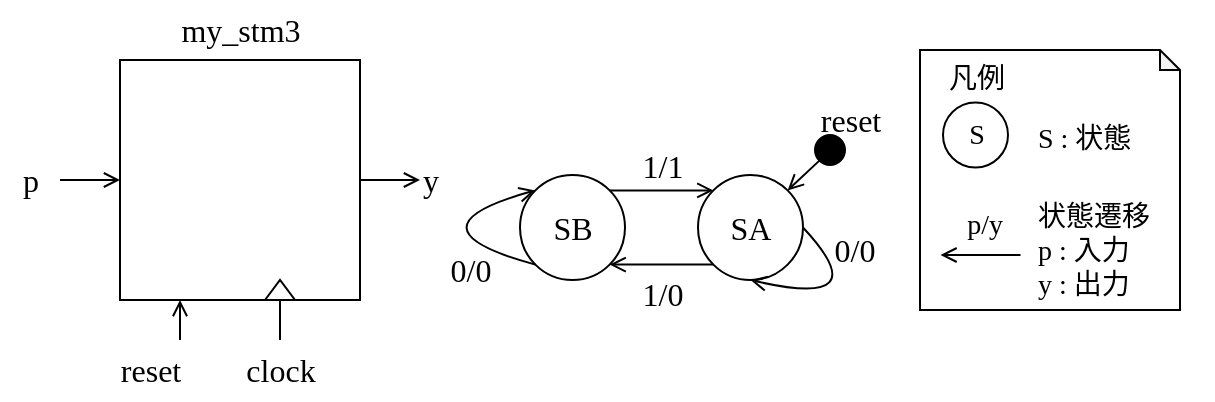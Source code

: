<mxfile>
    <diagram id="QMNwIq3Yd1SpAA4LmWfU" name="ページ1">
        <mxGraphModel dx="1066" dy="435" grid="0" gridSize="10" guides="1" tooltips="1" connect="1" arrows="1" fold="1" page="1" pageScale="1" pageWidth="827" pageHeight="1169" math="1" shadow="0">
            <root>
                <mxCell id="0"/>
                <mxCell id="1" parent="0"/>
                <mxCell id="74" value="" style="shape=note;whiteSpace=wrap;html=1;backgroundOutline=1;darkOpacity=0.05;fontFamily=Helvetica;fontSize=11;fontColor=default;labelBackgroundColor=default;size=10;" parent="1" vertex="1">
                    <mxGeometry x="550" y="300" width="130" height="130" as="geometry"/>
                </mxCell>
                <mxCell id="3" style="edgeStyle=none;html=1;exitX=0;exitY=0.5;exitDx=0;exitDy=0;endArrow=none;endFill=0;startArrow=open;startFill=0;labelBackgroundColor=none;fontFamily=Lucida Console;" parent="1" source="2" edge="1">
                    <mxGeometry relative="1" as="geometry">
                        <mxPoint x="120" y="365" as="targetPoint"/>
                    </mxGeometry>
                </mxCell>
                <mxCell id="12" style="edgeStyle=none;html=1;exitX=1;exitY=0.5;exitDx=0;exitDy=0;endArrow=open;endFill=0;labelBackgroundColor=none;fontFamily=Lucida Console;" parent="1" source="2" edge="1">
                    <mxGeometry relative="1" as="geometry">
                        <mxPoint x="300" y="365" as="targetPoint"/>
                    </mxGeometry>
                </mxCell>
                <mxCell id="20" style="edgeStyle=none;shape=connector;rounded=1;html=1;exitX=0.25;exitY=1;exitDx=0;exitDy=0;strokeColor=default;align=center;verticalAlign=middle;fontFamily=Lucida Console;fontSize=11;fontColor=default;labelBackgroundColor=none;startArrow=open;startFill=0;endArrow=none;endFill=0;" parent="1" source="2" edge="1">
                    <mxGeometry relative="1" as="geometry">
                        <mxPoint x="180" y="445" as="targetPoint"/>
                    </mxGeometry>
                </mxCell>
                <mxCell id="2" value="" style="rounded=0;whiteSpace=wrap;html=1;labelBackgroundColor=none;fontFamily=Lucida Console;" parent="1" vertex="1">
                    <mxGeometry x="150" y="305" width="120" height="120" as="geometry"/>
                </mxCell>
                <mxCell id="6" value="&lt;font&gt;my_stm3&lt;/font&gt;" style="text;html=1;align=center;verticalAlign=middle;resizable=0;points=[];autosize=1;strokeColor=none;fillColor=none;fontSize=16;fontFamily=Lucida Console;labelBackgroundColor=none;" parent="1" vertex="1">
                    <mxGeometry x="165" y="275" width="90" height="30" as="geometry"/>
                </mxCell>
                <mxCell id="7" value="&lt;font&gt;p&lt;/font&gt;" style="text;html=1;align=center;verticalAlign=middle;resizable=0;points=[];autosize=1;strokeColor=none;fillColor=none;fontSize=16;fontFamily=Lucida Console;labelBackgroundColor=none;" parent="1" vertex="1">
                    <mxGeometry x="90" y="350" width="30" height="30" as="geometry"/>
                </mxCell>
                <mxCell id="13" value="&lt;font&gt;y&lt;/font&gt;" style="text;html=1;align=center;verticalAlign=middle;resizable=0;points=[];autosize=1;strokeColor=none;fillColor=none;fontSize=16;fontFamily=Lucida Console;labelBackgroundColor=none;" parent="1" vertex="1">
                    <mxGeometry x="290" y="350" width="30" height="30" as="geometry"/>
                </mxCell>
                <mxCell id="15" style="edgeStyle=none;html=1;exitX=0;exitY=0.5;exitDx=0;exitDy=0;startArrow=none;startFill=0;endArrow=none;endFill=0;labelBackgroundColor=none;fontFamily=Lucida Console;" parent="1" source="14" edge="1">
                    <mxGeometry relative="1" as="geometry">
                        <mxPoint x="230" y="445" as="targetPoint"/>
                    </mxGeometry>
                </mxCell>
                <mxCell id="14" value="" style="triangle;whiteSpace=wrap;html=1;rotation=-90;labelBackgroundColor=none;fontFamily=Lucida Console;" parent="1" vertex="1">
                    <mxGeometry x="225" y="412.5" width="10" height="15" as="geometry"/>
                </mxCell>
                <mxCell id="16" value="&lt;font&gt;clock&lt;/font&gt;" style="text;html=1;align=center;verticalAlign=middle;resizable=0;points=[];autosize=1;strokeColor=none;fillColor=none;fontSize=16;fontFamily=Lucida Console;labelBackgroundColor=none;" parent="1" vertex="1">
                    <mxGeometry x="195" y="445" width="70" height="30" as="geometry"/>
                </mxCell>
                <mxCell id="21" value="&lt;font&gt;reset&lt;/font&gt;" style="text;html=1;align=center;verticalAlign=middle;resizable=0;points=[];autosize=1;strokeColor=none;fillColor=none;fontSize=16;fontFamily=Lucida Console;labelBackgroundColor=none;" parent="1" vertex="1">
                    <mxGeometry x="130" y="445" width="70" height="30" as="geometry"/>
                </mxCell>
                <mxCell id="23" value="S" style="ellipse;whiteSpace=wrap;html=1;aspect=fixed;fontFamily=Lucida Console;fontSize=14;fontColor=default;labelBackgroundColor=none;" parent="1" vertex="1">
                    <mxGeometry x="561.5" y="326.25" width="32.5" height="32.5" as="geometry"/>
                </mxCell>
                <mxCell id="40" style="edgeStyle=none;shape=connector;rounded=0;html=1;strokeColor=default;align=center;verticalAlign=middle;fontFamily=Lucida Console;fontSize=14;fontColor=default;labelBackgroundColor=none;startArrow=none;startFill=0;endArrow=open;endFill=0;curved=1;" parent="1" edge="1">
                    <mxGeometry relative="1" as="geometry">
                        <mxPoint x="600.25" y="402.5" as="sourcePoint"/>
                        <mxPoint x="560.25" y="402.5" as="targetPoint"/>
                        <Array as="points"/>
                    </mxGeometry>
                </mxCell>
                <mxCell id="42" value="p/y" style="text;html=1;align=center;verticalAlign=middle;resizable=0;points=[];autosize=1;strokeColor=none;fillColor=none;fontFamily=Lucida Console;fontSize=14;fontColor=default;labelBackgroundColor=none;" parent="1" vertex="1">
                    <mxGeometry x="556.5" y="372.5" width="50" height="30" as="geometry"/>
                </mxCell>
                <mxCell id="43" value="凡例" style="text;html=1;align=center;verticalAlign=middle;resizable=0;points=[];autosize=1;strokeColor=none;fillColor=none;fontFamily=Lucida Console;fontSize=14;fontColor=default;labelBackgroundColor=none;" parent="1" vertex="1">
                    <mxGeometry x="552.75" y="300" width="50" height="30" as="geometry"/>
                </mxCell>
                <mxCell id="63" value="S : 状態" style="text;html=1;align=left;verticalAlign=middle;resizable=0;points=[];autosize=1;strokeColor=none;fillColor=none;fontFamily=Lucida Console;fontSize=14;fontColor=default;labelBackgroundColor=default;" parent="1" vertex="1">
                    <mxGeometry x="606.5" y="330" width="90" height="30" as="geometry"/>
                </mxCell>
                <mxCell id="65" value="状態遷移&lt;div&gt;p : 入力&lt;/div&gt;&lt;div&gt;y : 出力&lt;/div&gt;" style="text;html=1;align=left;verticalAlign=middle;resizable=0;points=[];autosize=1;strokeColor=none;fillColor=none;fontFamily=Lucida Console;fontSize=14;fontColor=default;labelBackgroundColor=default;" parent="1" vertex="1">
                    <mxGeometry x="606.5" y="371.25" width="90" height="60" as="geometry"/>
                </mxCell>
                <mxCell id="62" value="reset" style="text;html=1;align=center;verticalAlign=middle;resizable=0;points=[];autosize=1;strokeColor=none;fillColor=none;fontFamily=Lucida Console;fontSize=16;fontColor=default;labelBackgroundColor=none;" parent="1" vertex="1">
                    <mxGeometry x="480" y="320" width="70" height="30" as="geometry"/>
                </mxCell>
                <mxCell id="77" value="" style="group" vertex="1" connectable="0" parent="1">
                    <mxGeometry x="290" y="342.5" width="251.5" height="94.5" as="geometry"/>
                </mxCell>
                <mxCell id="49" style="edgeStyle=none;shape=connector;curved=1;rounded=0;html=1;exitX=1;exitY=1;exitDx=0;exitDy=0;entryX=0;entryY=1;entryDx=0;entryDy=0;strokeColor=default;align=center;verticalAlign=middle;fontFamily=Lucida Console;fontSize=11;fontColor=default;labelBackgroundColor=none;startArrow=open;startFill=0;endArrow=none;endFill=0;" parent="77" source="24" target="44" edge="1">
                    <mxGeometry relative="1" as="geometry">
                        <Array as="points"/>
                    </mxGeometry>
                </mxCell>
                <mxCell id="24" value="SB" style="ellipse;whiteSpace=wrap;html=1;aspect=fixed;fontFamily=Lucida Console;fontSize=16;fontColor=default;labelBackgroundColor=none;" parent="77" vertex="1">
                    <mxGeometry x="60" y="20" width="52.5" height="52.5" as="geometry"/>
                </mxCell>
                <mxCell id="48" style="edgeStyle=none;shape=connector;curved=1;rounded=0;html=1;exitX=0;exitY=0;exitDx=0;exitDy=0;entryX=1;entryY=0;entryDx=0;entryDy=0;strokeColor=default;align=center;verticalAlign=middle;fontFamily=Lucida Console;fontSize=11;fontColor=default;labelBackgroundColor=none;startArrow=open;startFill=0;endArrow=none;endFill=0;" parent="77" source="44" target="24" edge="1">
                    <mxGeometry relative="1" as="geometry">
                        <Array as="points"/>
                    </mxGeometry>
                </mxCell>
                <mxCell id="44" value="&lt;span&gt;SA&lt;/span&gt;" style="ellipse;whiteSpace=wrap;html=1;aspect=fixed;fontFamily=Lucida Console;fontSize=16;fontColor=default;labelBackgroundColor=none;" parent="77" vertex="1">
                    <mxGeometry x="149" y="20" width="52.5" height="52.5" as="geometry"/>
                </mxCell>
                <mxCell id="61" style="edgeStyle=none;shape=connector;curved=1;rounded=0;html=1;exitX=0;exitY=1;exitDx=0;exitDy=0;entryX=1;entryY=0;entryDx=0;entryDy=0;strokeColor=default;align=center;verticalAlign=middle;fontFamily=Lucida Console;fontSize=11;fontColor=default;labelBackgroundColor=none;startArrow=none;startFill=0;endArrow=open;endFill=0;" parent="77" source="60" target="44" edge="1">
                    <mxGeometry relative="1" as="geometry"/>
                </mxCell>
                <mxCell id="60" value="" style="ellipse;whiteSpace=wrap;html=1;aspect=fixed;fontFamily=Lucida Console;fontSize=11;fontColor=default;labelBackgroundColor=none;fillColor=#000000;" parent="77" vertex="1">
                    <mxGeometry x="207.5" width="15" height="15" as="geometry"/>
                </mxCell>
                <mxCell id="66" style="edgeStyle=none;shape=connector;curved=1;rounded=0;html=1;exitX=1;exitY=0.5;exitDx=0;exitDy=0;entryX=0.5;entryY=1;entryDx=0;entryDy=0;strokeColor=default;align=center;verticalAlign=middle;fontFamily=Helvetica;fontSize=11;fontColor=default;labelBackgroundColor=default;startArrow=none;startFill=0;endArrow=open;endFill=0;" parent="77" source="44" target="44" edge="1">
                    <mxGeometry relative="1" as="geometry">
                        <Array as="points">
                            <mxPoint x="240" y="87.5"/>
                        </Array>
                    </mxGeometry>
                </mxCell>
                <mxCell id="68" value="1/1" style="text;html=1;align=center;verticalAlign=middle;resizable=0;points=[];autosize=1;strokeColor=none;fillColor=none;fontFamily=Lucida Console;fontSize=16;fontColor=default;labelBackgroundColor=none;" parent="77" vertex="1">
                    <mxGeometry x="106" width="50" height="30" as="geometry"/>
                </mxCell>
                <mxCell id="69" value="1/0" style="text;html=1;align=center;verticalAlign=middle;resizable=0;points=[];autosize=1;strokeColor=none;fillColor=none;fontFamily=Lucida Console;fontSize=16;fontColor=default;labelBackgroundColor=none;" parent="77" vertex="1">
                    <mxGeometry x="106" y="64.5" width="50" height="30" as="geometry"/>
                </mxCell>
                <mxCell id="73" value="0/0" style="text;html=1;align=center;verticalAlign=middle;resizable=0;points=[];autosize=1;strokeColor=none;fillColor=none;fontFamily=Lucida Console;fontSize=16;fontColor=default;labelBackgroundColor=none;" parent="77" vertex="1">
                    <mxGeometry x="201.5" y="42.5" width="50" height="30" as="geometry"/>
                </mxCell>
                <mxCell id="75" style="edgeStyle=orthogonalEdgeStyle;html=1;exitX=0;exitY=1;exitDx=0;exitDy=0;entryX=0;entryY=0;entryDx=0;entryDy=0;rounded=0;curved=1;endArrow=open;endFill=0;" edge="1" parent="77" source="24" target="24">
                    <mxGeometry relative="1" as="geometry">
                        <Array as="points">
                            <mxPoint y="46.5"/>
                        </Array>
                    </mxGeometry>
                </mxCell>
                <mxCell id="76" value="0/0" style="text;html=1;align=center;verticalAlign=middle;resizable=0;points=[];autosize=1;strokeColor=none;fillColor=none;fontFamily=Lucida Console;fontSize=16;fontColor=default;labelBackgroundColor=none;" vertex="1" parent="77">
                    <mxGeometry x="10" y="52" width="50" height="30" as="geometry"/>
                </mxCell>
            </root>
        </mxGraphModel>
    </diagram>
</mxfile>
